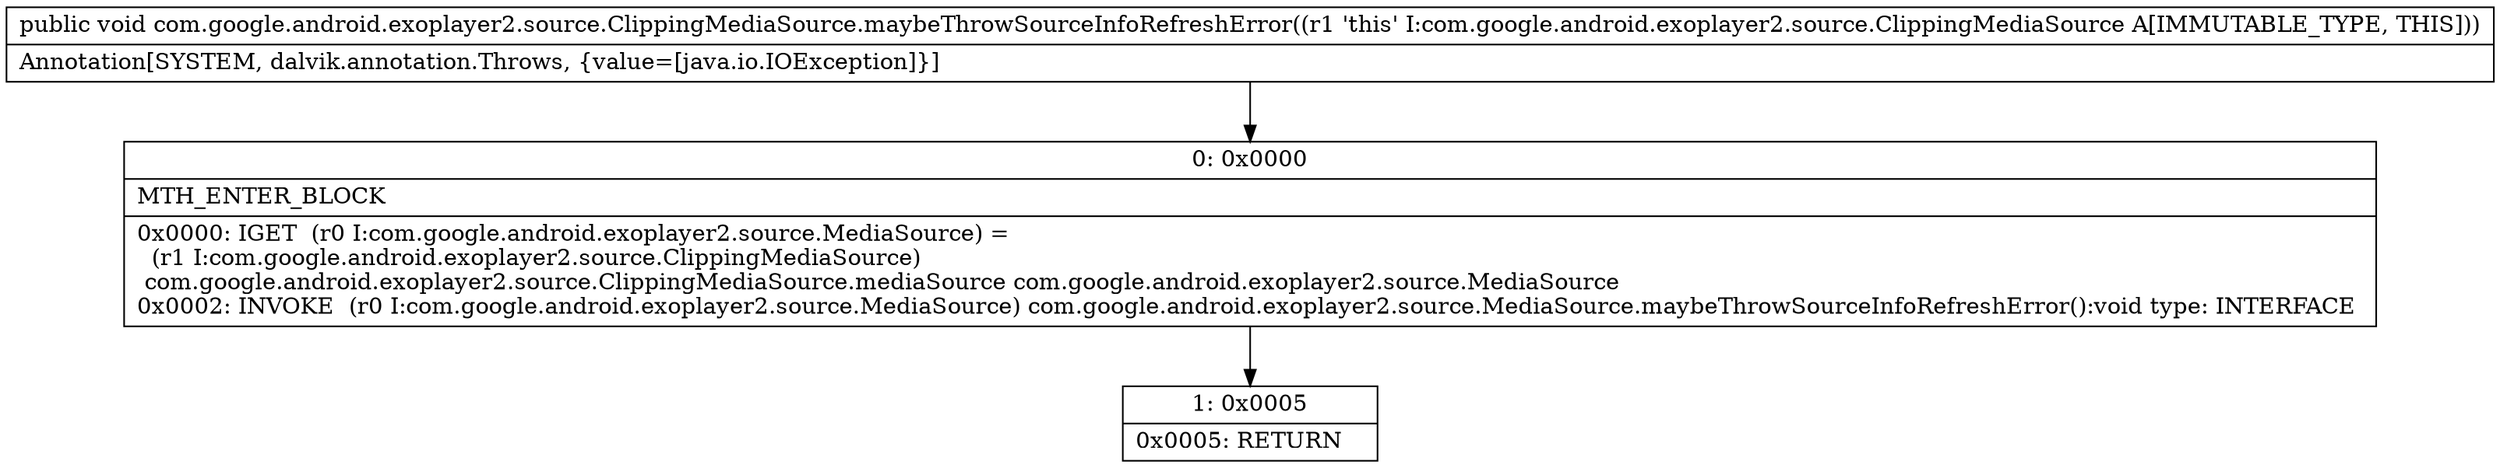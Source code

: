 digraph "CFG forcom.google.android.exoplayer2.source.ClippingMediaSource.maybeThrowSourceInfoRefreshError()V" {
Node_0 [shape=record,label="{0\:\ 0x0000|MTH_ENTER_BLOCK\l|0x0000: IGET  (r0 I:com.google.android.exoplayer2.source.MediaSource) = \l  (r1 I:com.google.android.exoplayer2.source.ClippingMediaSource)\l com.google.android.exoplayer2.source.ClippingMediaSource.mediaSource com.google.android.exoplayer2.source.MediaSource \l0x0002: INVOKE  (r0 I:com.google.android.exoplayer2.source.MediaSource) com.google.android.exoplayer2.source.MediaSource.maybeThrowSourceInfoRefreshError():void type: INTERFACE \l}"];
Node_1 [shape=record,label="{1\:\ 0x0005|0x0005: RETURN   \l}"];
MethodNode[shape=record,label="{public void com.google.android.exoplayer2.source.ClippingMediaSource.maybeThrowSourceInfoRefreshError((r1 'this' I:com.google.android.exoplayer2.source.ClippingMediaSource A[IMMUTABLE_TYPE, THIS]))  | Annotation[SYSTEM, dalvik.annotation.Throws, \{value=[java.io.IOException]\}]\l}"];
MethodNode -> Node_0;
Node_0 -> Node_1;
}


